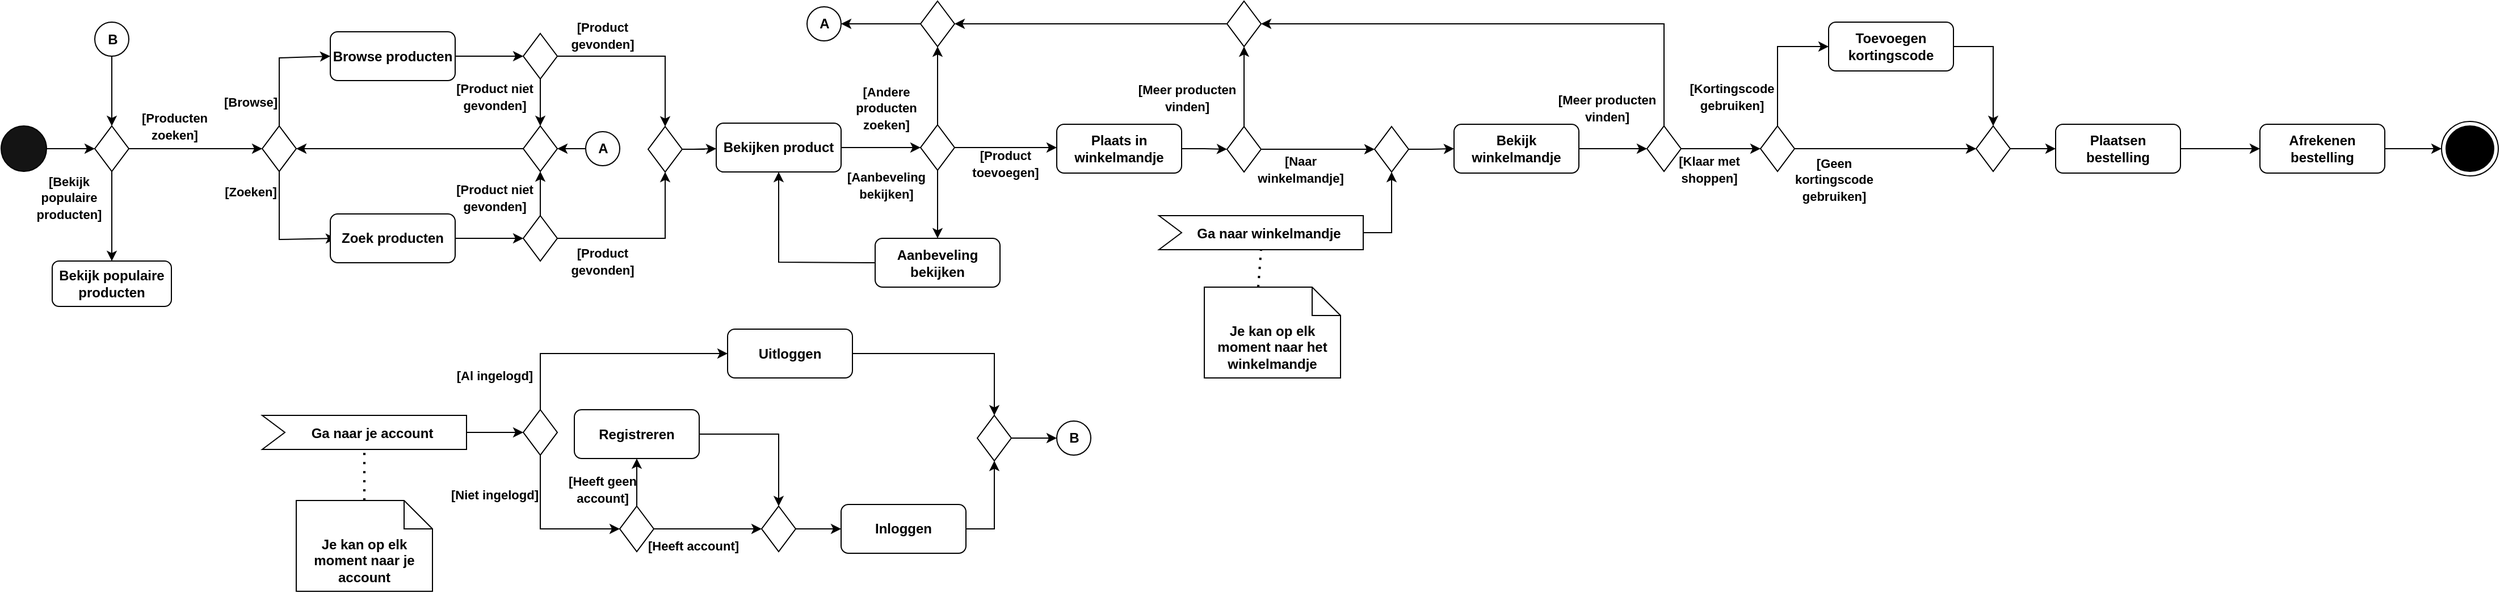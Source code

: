 <mxfile version="23.0.2" type="github">
  <diagram name="Page-1" id="_MTYcoZ_pEvMErZoWSPA">
    <mxGraphModel dx="2191" dy="533" grid="1" gridSize="10" guides="1" tooltips="1" connect="1" arrows="1" fold="1" page="1" pageScale="1" pageWidth="850" pageHeight="1100" math="0" shadow="0">
      <root>
        <mxCell id="0" />
        <mxCell id="1" parent="0" />
        <mxCell id="V4VUdm72Drd0ob-0342w-1" value="" style="ellipse;whiteSpace=wrap;html=1;fillColor=#141414;" parent="1" vertex="1">
          <mxGeometry x="-10" y="280" width="40" height="40" as="geometry" />
        </mxCell>
        <mxCell id="GLb_ZV9gbdRmgJeu4g5t-35" style="edgeStyle=orthogonalEdgeStyle;rounded=0;orthogonalLoop=1;jettySize=auto;html=1;entryX=0;entryY=0.5;entryDx=0;entryDy=0;exitX=1;exitY=0.5;exitDx=0;exitDy=0;" edge="1" parent="1" source="GLb_ZV9gbdRmgJeu4g5t-48" target="GLb_ZV9gbdRmgJeu4g5t-34">
          <mxGeometry relative="1" as="geometry">
            <mxPoint x="380.0" y="252.5" as="sourcePoint" />
          </mxGeometry>
        </mxCell>
        <mxCell id="GLb_ZV9gbdRmgJeu4g5t-37" style="edgeStyle=orthogonalEdgeStyle;rounded=0;orthogonalLoop=1;jettySize=auto;html=1;entryX=0;entryY=0.5;entryDx=0;entryDy=0;exitX=1;exitY=0.5;exitDx=0;exitDy=0;" edge="1" parent="1" source="GLb_ZV9gbdRmgJeu4g5t-50" target="GLb_ZV9gbdRmgJeu4g5t-36">
          <mxGeometry relative="1" as="geometry">
            <mxPoint x="370.0" y="352.5" as="sourcePoint" />
          </mxGeometry>
        </mxCell>
        <mxCell id="_5T-766lr0Drp5LMri0m-9" value="&lt;font style=&quot;font-size: 11px;&quot;&gt;&lt;b style=&quot;&quot;&gt;[Meer producten vinden]&lt;/b&gt;&lt;/font&gt;" style="text;html=1;strokeColor=none;fillColor=none;align=center;verticalAlign=middle;whiteSpace=wrap;rounded=0;" parent="1" vertex="1">
          <mxGeometry x="990" y="240" width="90" height="30" as="geometry" />
        </mxCell>
        <mxCell id="_5T-766lr0Drp5LMri0m-11" style="edgeStyle=orthogonalEdgeStyle;rounded=0;orthogonalLoop=1;jettySize=auto;html=1;exitX=0.5;exitY=1;exitDx=0;exitDy=0;" parent="1" source="_5T-766lr0Drp5LMri0m-9" target="_5T-766lr0Drp5LMri0m-9" edge="1">
          <mxGeometry relative="1" as="geometry" />
        </mxCell>
        <mxCell id="u_5VnhJYnHBc0XyjNgrF-17" value="" style="shape=stencil(TZDdDoMgDIWfhtsFYUt2O93P7ZI9AdEGSFAJdlPffkUat6QXPV/paYvQTb80EIJQ0ndCX4VSSuSQHxPeUEgBE66BweRMzGm/2GSiOyRo0Qw2l+sIyfeAkKi+8+cP1p3P2I8DPZhhQkKz8wivaNpsOpMlMYd9IFVRygtBQljKAlVB0SQY8A/pm5AXKuTIpz1gpLFpJc2d6iRL78r6zHr2HbrCNCMH3jq2PzIzU9F2d1bbvDvP1g3l/Kcb+QI=);whiteSpace=wrap;html=1;" parent="1" vertex="1">
          <mxGeometry x="40" y="470" width="120" height="120" as="geometry" />
        </mxCell>
        <mxCell id="GLb_ZV9gbdRmgJeu4g5t-146" style="edgeStyle=orthogonalEdgeStyle;rounded=0;orthogonalLoop=1;jettySize=auto;html=1;entryX=0.5;entryY=1;entryDx=0;entryDy=0;" edge="1" parent="1" source="GLb_ZV9gbdRmgJeu4g5t-12" target="GLb_ZV9gbdRmgJeu4g5t-145">
          <mxGeometry relative="1" as="geometry" />
        </mxCell>
        <mxCell id="GLb_ZV9gbdRmgJeu4g5t-12" value="&lt;font style=&quot;font-size: 12px;&quot;&gt;&lt;b&gt;Ga naar winkelmandje&lt;/b&gt;&lt;/font&gt;" style="html=1;shape=mxgraph.infographic.ribbonSimple;notch1=20;notch2=0;align=center;verticalAlign=middle;fontSize=14;fontStyle=0;fillColor=#FFFFFF;flipH=0;spacingRight=0;spacingLeft=14;whiteSpace=wrap;" vertex="1" parent="1">
          <mxGeometry x="1010" y="359" width="180" height="30" as="geometry" />
        </mxCell>
        <mxCell id="GLb_ZV9gbdRmgJeu4g5t-14" value="&lt;b&gt;Je kan op elk moment naar het winkelmandje&lt;/b&gt;" style="shape=note2;boundedLbl=1;whiteSpace=wrap;html=1;size=25;verticalAlign=top;align=center;" vertex="1" parent="1">
          <mxGeometry x="1050" y="422" width="120" height="80" as="geometry" />
        </mxCell>
        <mxCell id="GLb_ZV9gbdRmgJeu4g5t-21" value="&lt;font style=&quot;font-size: 11px;&quot;&gt;&lt;b style=&quot;&quot;&gt;[Bekijk populaire producten]&lt;/b&gt;&lt;/font&gt;" style="text;html=1;strokeColor=none;fillColor=none;align=center;verticalAlign=middle;whiteSpace=wrap;rounded=0;" vertex="1" parent="1">
          <mxGeometry x="10" y="327.5" width="80" height="30" as="geometry" />
        </mxCell>
        <mxCell id="GLb_ZV9gbdRmgJeu4g5t-22" value="&lt;font style=&quot;font-size: 11px;&quot;&gt;&lt;b&gt;[Producten zoeken]&lt;/b&gt;&lt;/font&gt;" style="text;html=1;strokeColor=none;fillColor=none;align=center;verticalAlign=middle;whiteSpace=wrap;rounded=0;" vertex="1" parent="1">
          <mxGeometry x="102.5" y="270" width="80" height="20" as="geometry" />
        </mxCell>
        <mxCell id="GLb_ZV9gbdRmgJeu4g5t-150" style="edgeStyle=orthogonalEdgeStyle;rounded=0;orthogonalLoop=1;jettySize=auto;html=1;" edge="1" parent="1" source="GLb_ZV9gbdRmgJeu4g5t-23">
          <mxGeometry relative="1" as="geometry">
            <mxPoint x="450" y="550" as="targetPoint" />
          </mxGeometry>
        </mxCell>
        <mxCell id="GLb_ZV9gbdRmgJeu4g5t-23" value="&lt;span style=&quot;font-size: 12px;&quot;&gt;&lt;b&gt;Ga naar je account&lt;/b&gt;&lt;br&gt;&lt;/span&gt;" style="html=1;shape=mxgraph.infographic.ribbonSimple;notch1=20;notch2=0;align=center;verticalAlign=middle;fontSize=14;fontStyle=0;fillColor=#FFFFFF;flipH=0;spacingRight=0;spacingLeft=14;whiteSpace=wrap;" vertex="1" parent="1">
          <mxGeometry x="220" y="535" width="180" height="30" as="geometry" />
        </mxCell>
        <mxCell id="GLb_ZV9gbdRmgJeu4g5t-24" value="&lt;b&gt;Je kan op elk moment naar je account&lt;/b&gt;" style="shape=note2;boundedLbl=1;whiteSpace=wrap;html=1;size=25;verticalAlign=top;align=center;" vertex="1" parent="1">
          <mxGeometry x="250" y="610" width="120" height="80" as="geometry" />
        </mxCell>
        <mxCell id="GLb_ZV9gbdRmgJeu4g5t-26" value="" style="rhombus;whiteSpace=wrap;html=1;" vertex="1" parent="1">
          <mxGeometry x="220" y="280" width="30" height="40" as="geometry" />
        </mxCell>
        <mxCell id="GLb_ZV9gbdRmgJeu4g5t-27" value="&lt;b&gt;Bekijk populaire producten&lt;/b&gt;" style="rounded=1;whiteSpace=wrap;html=1;" vertex="1" parent="1">
          <mxGeometry x="35" y="399" width="105" height="40" as="geometry" />
        </mxCell>
        <mxCell id="GLb_ZV9gbdRmgJeu4g5t-31" value="" style="endArrow=classic;html=1;rounded=0;exitX=0.5;exitY=0;exitDx=0;exitDy=0;entryX=0;entryY=0.5;entryDx=0;entryDy=0;" edge="1" parent="1" source="GLb_ZV9gbdRmgJeu4g5t-26" target="GLb_ZV9gbdRmgJeu4g5t-48">
          <mxGeometry width="50" height="50" relative="1" as="geometry">
            <mxPoint x="230" y="270" as="sourcePoint" />
            <mxPoint x="280.0" y="252.5" as="targetPoint" />
            <Array as="points">
              <mxPoint x="235" y="220" />
            </Array>
          </mxGeometry>
        </mxCell>
        <mxCell id="GLb_ZV9gbdRmgJeu4g5t-57" style="edgeStyle=orthogonalEdgeStyle;rounded=0;orthogonalLoop=1;jettySize=auto;html=1;entryX=0.5;entryY=0;entryDx=0;entryDy=0;" edge="1" parent="1" source="GLb_ZV9gbdRmgJeu4g5t-34" target="GLb_ZV9gbdRmgJeu4g5t-52">
          <mxGeometry relative="1" as="geometry" />
        </mxCell>
        <mxCell id="GLb_ZV9gbdRmgJeu4g5t-59" style="edgeStyle=orthogonalEdgeStyle;rounded=0;orthogonalLoop=1;jettySize=auto;html=1;entryX=0.5;entryY=0;entryDx=0;entryDy=0;" edge="1" parent="1" source="GLb_ZV9gbdRmgJeu4g5t-34" target="GLb_ZV9gbdRmgJeu4g5t-54">
          <mxGeometry relative="1" as="geometry" />
        </mxCell>
        <mxCell id="GLb_ZV9gbdRmgJeu4g5t-34" value="" style="rhombus;whiteSpace=wrap;html=1;" vertex="1" parent="1">
          <mxGeometry x="450" y="198.5" width="30" height="40" as="geometry" />
        </mxCell>
        <mxCell id="GLb_ZV9gbdRmgJeu4g5t-56" style="edgeStyle=orthogonalEdgeStyle;rounded=0;orthogonalLoop=1;jettySize=auto;html=1;entryX=0.5;entryY=1;entryDx=0;entryDy=0;" edge="1" parent="1" source="GLb_ZV9gbdRmgJeu4g5t-36" target="GLb_ZV9gbdRmgJeu4g5t-52">
          <mxGeometry relative="1" as="geometry" />
        </mxCell>
        <mxCell id="GLb_ZV9gbdRmgJeu4g5t-58" style="edgeStyle=orthogonalEdgeStyle;rounded=0;orthogonalLoop=1;jettySize=auto;html=1;entryX=0.5;entryY=1;entryDx=0;entryDy=0;" edge="1" parent="1" source="GLb_ZV9gbdRmgJeu4g5t-36" target="GLb_ZV9gbdRmgJeu4g5t-54">
          <mxGeometry relative="1" as="geometry" />
        </mxCell>
        <mxCell id="GLb_ZV9gbdRmgJeu4g5t-36" value="" style="rhombus;whiteSpace=wrap;html=1;" vertex="1" parent="1">
          <mxGeometry x="450" y="359" width="30" height="40" as="geometry" />
        </mxCell>
        <mxCell id="GLb_ZV9gbdRmgJeu4g5t-40" value="&lt;b style=&quot;&quot;&gt;&lt;font style=&quot;font-size: 11px;&quot;&gt;[Product gevonden]&lt;/font&gt;&lt;/b&gt;" style="text;html=1;strokeColor=none;fillColor=none;align=center;verticalAlign=middle;whiteSpace=wrap;rounded=0;" vertex="1" parent="1">
          <mxGeometry x="480" y="389" width="80" height="20" as="geometry" />
        </mxCell>
        <mxCell id="GLb_ZV9gbdRmgJeu4g5t-43" value="" style="endArrow=classic;html=1;rounded=0;exitX=0.5;exitY=1;exitDx=0;exitDy=0;entryX=0.045;entryY=0.5;entryDx=0;entryDy=0;entryPerimeter=0;" edge="1" parent="1" source="GLb_ZV9gbdRmgJeu4g5t-26" target="GLb_ZV9gbdRmgJeu4g5t-50">
          <mxGeometry width="50" height="50" relative="1" as="geometry">
            <mxPoint x="250" y="330" as="sourcePoint" />
            <mxPoint x="270.0" y="352.5" as="targetPoint" />
            <Array as="points">
              <mxPoint x="235" y="380" />
            </Array>
          </mxGeometry>
        </mxCell>
        <mxCell id="GLb_ZV9gbdRmgJeu4g5t-46" value="&lt;font style=&quot;font-size: 11px;&quot;&gt;&lt;b&gt;[Zoeken]&lt;/b&gt;&lt;/font&gt;" style="text;html=1;strokeColor=none;fillColor=none;align=center;verticalAlign=middle;whiteSpace=wrap;rounded=0;" vertex="1" parent="1">
          <mxGeometry x="170" y="327.5" width="80" height="20" as="geometry" />
        </mxCell>
        <mxCell id="GLb_ZV9gbdRmgJeu4g5t-47" value="&lt;font style=&quot;font-size: 11px;&quot;&gt;&lt;b&gt;[Browse]&lt;/b&gt;&lt;/font&gt;" style="text;html=1;strokeColor=none;fillColor=none;align=center;verticalAlign=middle;whiteSpace=wrap;rounded=0;" vertex="1" parent="1">
          <mxGeometry x="170" y="248.5" width="80" height="20" as="geometry" />
        </mxCell>
        <mxCell id="GLb_ZV9gbdRmgJeu4g5t-48" value="&lt;b&gt;Browse producten&lt;/b&gt;" style="rounded=1;whiteSpace=wrap;html=1;" vertex="1" parent="1">
          <mxGeometry x="280" y="197" width="110" height="43" as="geometry" />
        </mxCell>
        <mxCell id="GLb_ZV9gbdRmgJeu4g5t-50" value="&lt;b&gt;Zoek producten&lt;/b&gt;" style="rounded=1;whiteSpace=wrap;html=1;" vertex="1" parent="1">
          <mxGeometry x="280" y="357.5" width="110" height="43" as="geometry" />
        </mxCell>
        <mxCell id="GLb_ZV9gbdRmgJeu4g5t-64" style="edgeStyle=orthogonalEdgeStyle;rounded=0;orthogonalLoop=1;jettySize=auto;html=1;entryX=0;entryY=0.5;entryDx=0;entryDy=0;" edge="1" parent="1" source="GLb_ZV9gbdRmgJeu4g5t-52">
          <mxGeometry relative="1" as="geometry">
            <mxPoint x="620" y="300.0" as="targetPoint" />
          </mxGeometry>
        </mxCell>
        <mxCell id="GLb_ZV9gbdRmgJeu4g5t-52" value="" style="rhombus;whiteSpace=wrap;html=1;" vertex="1" parent="1">
          <mxGeometry x="560" y="280.5" width="30" height="40" as="geometry" />
        </mxCell>
        <mxCell id="GLb_ZV9gbdRmgJeu4g5t-60" style="edgeStyle=orthogonalEdgeStyle;rounded=0;orthogonalLoop=1;jettySize=auto;html=1;entryX=1;entryY=0.5;entryDx=0;entryDy=0;" edge="1" parent="1" source="GLb_ZV9gbdRmgJeu4g5t-54" target="GLb_ZV9gbdRmgJeu4g5t-26">
          <mxGeometry relative="1" as="geometry" />
        </mxCell>
        <mxCell id="GLb_ZV9gbdRmgJeu4g5t-54" value="" style="rhombus;whiteSpace=wrap;html=1;" vertex="1" parent="1">
          <mxGeometry x="450" y="280" width="30" height="40" as="geometry" />
        </mxCell>
        <mxCell id="GLb_ZV9gbdRmgJeu4g5t-55" value="&lt;b style=&quot;&quot;&gt;&lt;font style=&quot;font-size: 11px;&quot;&gt;[Product gevonden]&lt;/font&gt;&lt;/b&gt;" style="text;html=1;strokeColor=none;fillColor=none;align=center;verticalAlign=middle;whiteSpace=wrap;rounded=0;" vertex="1" parent="1">
          <mxGeometry x="480" y="190" width="80" height="20" as="geometry" />
        </mxCell>
        <mxCell id="GLb_ZV9gbdRmgJeu4g5t-61" value="&lt;font style=&quot;font-size: 11px;&quot;&gt;&lt;b&gt;[Product niet gevonden]&lt;/b&gt;&lt;/font&gt;" style="text;html=1;strokeColor=none;fillColor=none;align=center;verticalAlign=middle;whiteSpace=wrap;rounded=0;" vertex="1" parent="1">
          <mxGeometry x="385" y="243.5" width="80" height="20" as="geometry" />
        </mxCell>
        <mxCell id="GLb_ZV9gbdRmgJeu4g5t-62" value="&lt;font style=&quot;font-size: 11px;&quot;&gt;&lt;b&gt;[Product niet gevonden]&lt;/b&gt;&lt;/font&gt;" style="text;html=1;strokeColor=none;fillColor=none;align=center;verticalAlign=middle;whiteSpace=wrap;rounded=0;" vertex="1" parent="1">
          <mxGeometry x="385" y="332.5" width="80" height="20" as="geometry" />
        </mxCell>
        <mxCell id="GLb_ZV9gbdRmgJeu4g5t-65" style="edgeStyle=orthogonalEdgeStyle;rounded=0;orthogonalLoop=1;jettySize=auto;html=1;exitX=0.5;exitY=1;exitDx=0;exitDy=0;" edge="1" parent="1" source="GLb_ZV9gbdRmgJeu4g5t-61" target="GLb_ZV9gbdRmgJeu4g5t-61">
          <mxGeometry relative="1" as="geometry" />
        </mxCell>
        <mxCell id="GLb_ZV9gbdRmgJeu4g5t-66" value="" style="endArrow=classic;html=1;rounded=0;exitX=1;exitY=0.5;exitDx=0;exitDy=0;" edge="1" parent="1" source="V4VUdm72Drd0ob-0342w-1" target="u_5VnhJYnHBc0XyjNgrF-3">
          <mxGeometry width="50" height="50" relative="1" as="geometry">
            <mxPoint x="30" y="300" as="sourcePoint" />
            <mxPoint x="110" y="300" as="targetPoint" />
          </mxGeometry>
        </mxCell>
        <mxCell id="GLb_ZV9gbdRmgJeu4g5t-67" style="edgeStyle=orthogonalEdgeStyle;rounded=0;orthogonalLoop=1;jettySize=auto;html=1;exitX=1;exitY=0.5;exitDx=0;exitDy=0;entryX=0;entryY=0.5;entryDx=0;entryDy=0;" edge="1" parent="1" source="u_5VnhJYnHBc0XyjNgrF-3" target="GLb_ZV9gbdRmgJeu4g5t-26">
          <mxGeometry relative="1" as="geometry" />
        </mxCell>
        <mxCell id="u_5VnhJYnHBc0XyjNgrF-3" value="" style="rhombus;whiteSpace=wrap;html=1;" parent="1" vertex="1">
          <mxGeometry x="72.5" y="280" width="30" height="40" as="geometry" />
        </mxCell>
        <mxCell id="GLb_ZV9gbdRmgJeu4g5t-68" value="" style="endArrow=classic;html=1;rounded=0;exitX=0.5;exitY=1;exitDx=0;exitDy=0;entryX=0.5;entryY=0;entryDx=0;entryDy=0;" edge="1" parent="1" source="u_5VnhJYnHBc0XyjNgrF-3" target="GLb_ZV9gbdRmgJeu4g5t-27">
          <mxGeometry width="50" height="50" relative="1" as="geometry">
            <mxPoint x="100" y="370" as="sourcePoint" />
            <mxPoint x="150" y="320" as="targetPoint" />
          </mxGeometry>
        </mxCell>
        <mxCell id="GLb_ZV9gbdRmgJeu4g5t-73" style="edgeStyle=orthogonalEdgeStyle;rounded=0;orthogonalLoop=1;jettySize=auto;html=1;entryX=0;entryY=0.5;entryDx=0;entryDy=0;" edge="1" parent="1" source="GLb_ZV9gbdRmgJeu4g5t-72" target="GLb_ZV9gbdRmgJeu4g5t-74">
          <mxGeometry relative="1" as="geometry">
            <mxPoint x="760" y="299.0" as="targetPoint" />
          </mxGeometry>
        </mxCell>
        <mxCell id="GLb_ZV9gbdRmgJeu4g5t-72" value="&lt;b&gt;Bekijken product&lt;/b&gt;" style="rounded=1;whiteSpace=wrap;html=1;" vertex="1" parent="1">
          <mxGeometry x="620" y="277.5" width="110" height="43" as="geometry" />
        </mxCell>
        <mxCell id="GLb_ZV9gbdRmgJeu4g5t-79" style="edgeStyle=orthogonalEdgeStyle;rounded=0;orthogonalLoop=1;jettySize=auto;html=1;" edge="1" parent="1" source="GLb_ZV9gbdRmgJeu4g5t-74">
          <mxGeometry relative="1" as="geometry">
            <mxPoint x="920" y="299" as="targetPoint" />
          </mxGeometry>
        </mxCell>
        <mxCell id="GLb_ZV9gbdRmgJeu4g5t-80" style="edgeStyle=orthogonalEdgeStyle;rounded=0;orthogonalLoop=1;jettySize=auto;html=1;entryX=0.5;entryY=0;entryDx=0;entryDy=0;" edge="1" parent="1" source="GLb_ZV9gbdRmgJeu4g5t-74" target="GLb_ZV9gbdRmgJeu4g5t-82">
          <mxGeometry relative="1" as="geometry">
            <mxPoint x="815" y="390.0" as="targetPoint" />
          </mxGeometry>
        </mxCell>
        <mxCell id="GLb_ZV9gbdRmgJeu4g5t-96" style="edgeStyle=orthogonalEdgeStyle;rounded=0;orthogonalLoop=1;jettySize=auto;html=1;entryX=0.5;entryY=1;entryDx=0;entryDy=0;" edge="1" parent="1" source="GLb_ZV9gbdRmgJeu4g5t-74" target="GLb_ZV9gbdRmgJeu4g5t-93">
          <mxGeometry relative="1" as="geometry" />
        </mxCell>
        <mxCell id="GLb_ZV9gbdRmgJeu4g5t-74" value="" style="rhombus;whiteSpace=wrap;html=1;" vertex="1" parent="1">
          <mxGeometry x="800" y="279" width="30" height="40" as="geometry" />
        </mxCell>
        <mxCell id="GLb_ZV9gbdRmgJeu4g5t-77" style="edgeStyle=orthogonalEdgeStyle;rounded=0;orthogonalLoop=1;jettySize=auto;html=1;entryX=1;entryY=0.5;entryDx=0;entryDy=0;" edge="1" parent="1" source="GLb_ZV9gbdRmgJeu4g5t-76" target="GLb_ZV9gbdRmgJeu4g5t-54">
          <mxGeometry relative="1" as="geometry" />
        </mxCell>
        <mxCell id="GLb_ZV9gbdRmgJeu4g5t-76" value="&lt;b&gt;A&lt;/b&gt;" style="ellipse;html=1;" vertex="1" parent="1">
          <mxGeometry x="505" y="285" width="30" height="30" as="geometry" />
        </mxCell>
        <mxCell id="GLb_ZV9gbdRmgJeu4g5t-78" value="&lt;b&gt;A&lt;/b&gt;" style="ellipse;html=1;" vertex="1" parent="1">
          <mxGeometry x="700" y="175" width="30" height="30" as="geometry" />
        </mxCell>
        <mxCell id="GLb_ZV9gbdRmgJeu4g5t-81" value="&lt;b style=&quot;&quot;&gt;&lt;font style=&quot;font-size: 11px;&quot;&gt;[Aanbeveling bekijken]&lt;/font&gt;&lt;/b&gt;" style="text;html=1;strokeColor=none;fillColor=none;align=center;verticalAlign=middle;whiteSpace=wrap;rounded=0;" vertex="1" parent="1">
          <mxGeometry x="730" y="321.5" width="80" height="20" as="geometry" />
        </mxCell>
        <mxCell id="GLb_ZV9gbdRmgJeu4g5t-82" value="&lt;b&gt;Aanbeveling bekijken&lt;/b&gt;" style="rounded=1;whiteSpace=wrap;html=1;" vertex="1" parent="1">
          <mxGeometry x="760" y="379" width="110" height="43" as="geometry" />
        </mxCell>
        <mxCell id="GLb_ZV9gbdRmgJeu4g5t-86" value="" style="endArrow=classic;html=1;rounded=0;exitX=0;exitY=0.5;exitDx=0;exitDy=0;entryX=0.5;entryY=1;entryDx=0;entryDy=0;" edge="1" parent="1" source="GLb_ZV9gbdRmgJeu4g5t-82" target="GLb_ZV9gbdRmgJeu4g5t-72">
          <mxGeometry width="50" height="50" relative="1" as="geometry">
            <mxPoint x="640" y="410" as="sourcePoint" />
            <mxPoint x="690" y="360" as="targetPoint" />
            <Array as="points">
              <mxPoint x="675" y="400" />
            </Array>
          </mxGeometry>
        </mxCell>
        <mxCell id="GLb_ZV9gbdRmgJeu4g5t-88" value="&lt;b style=&quot;&quot;&gt;&lt;font style=&quot;font-size: 11px;&quot;&gt;[Andere producten zoeken]&lt;/font&gt;&lt;/b&gt;" style="text;html=1;strokeColor=none;fillColor=none;align=center;verticalAlign=middle;whiteSpace=wrap;rounded=0;" vertex="1" parent="1">
          <mxGeometry x="730" y="254" width="80" height="20" as="geometry" />
        </mxCell>
        <mxCell id="GLb_ZV9gbdRmgJeu4g5t-91" value="&lt;b style=&quot;&quot;&gt;&lt;font style=&quot;font-size: 11px;&quot;&gt;[Product toevoegen]&lt;/font&gt;&lt;/b&gt;" style="text;html=1;strokeColor=none;fillColor=none;align=center;verticalAlign=middle;whiteSpace=wrap;rounded=0;" vertex="1" parent="1">
          <mxGeometry x="830" y="297.5" width="90" height="30" as="geometry" />
        </mxCell>
        <mxCell id="GLb_ZV9gbdRmgJeu4g5t-92" value="&lt;b&gt;Plaats in winkelmandje&lt;/b&gt;" style="rounded=1;whiteSpace=wrap;html=1;" vertex="1" parent="1">
          <mxGeometry x="920" y="278.5" width="110" height="43" as="geometry" />
        </mxCell>
        <mxCell id="GLb_ZV9gbdRmgJeu4g5t-97" style="edgeStyle=orthogonalEdgeStyle;rounded=0;orthogonalLoop=1;jettySize=auto;html=1;entryX=1;entryY=0.5;entryDx=0;entryDy=0;" edge="1" parent="1" source="GLb_ZV9gbdRmgJeu4g5t-93" target="GLb_ZV9gbdRmgJeu4g5t-78">
          <mxGeometry relative="1" as="geometry" />
        </mxCell>
        <mxCell id="GLb_ZV9gbdRmgJeu4g5t-93" value="" style="rhombus;whiteSpace=wrap;html=1;" vertex="1" parent="1">
          <mxGeometry x="800" y="170" width="30" height="40" as="geometry" />
        </mxCell>
        <mxCell id="GLb_ZV9gbdRmgJeu4g5t-109" style="edgeStyle=orthogonalEdgeStyle;rounded=0;orthogonalLoop=1;jettySize=auto;html=1;entryX=0.5;entryY=1;entryDx=0;entryDy=0;" edge="1" parent="1" source="GLb_ZV9gbdRmgJeu4g5t-99" target="GLb_ZV9gbdRmgJeu4g5t-107">
          <mxGeometry relative="1" as="geometry" />
        </mxCell>
        <mxCell id="GLb_ZV9gbdRmgJeu4g5t-102" value="&lt;font style=&quot;font-size: 11px;&quot;&gt;&lt;b style=&quot;&quot;&gt;[Naar winkelmandje]&lt;/b&gt;&lt;/font&gt;" style="text;html=1;strokeColor=none;fillColor=none;align=center;verticalAlign=middle;whiteSpace=wrap;rounded=0;" vertex="1" parent="1">
          <mxGeometry x="1090" y="302.5" width="90" height="30" as="geometry" />
        </mxCell>
        <mxCell id="GLb_ZV9gbdRmgJeu4g5t-111" style="edgeStyle=orthogonalEdgeStyle;rounded=0;orthogonalLoop=1;jettySize=auto;html=1;entryX=0;entryY=0.5;entryDx=0;entryDy=0;" edge="1" parent="1" source="GLb_ZV9gbdRmgJeu4g5t-105" target="GLb_ZV9gbdRmgJeu4g5t-112">
          <mxGeometry relative="1" as="geometry">
            <mxPoint x="1360" y="300.5" as="targetPoint" />
            <Array as="points">
              <mxPoint x="1360" y="301" />
            </Array>
          </mxGeometry>
        </mxCell>
        <mxCell id="GLb_ZV9gbdRmgJeu4g5t-105" value="&lt;b&gt;Bekijk winkelmandje&lt;/b&gt;" style="rounded=1;whiteSpace=wrap;html=1;" vertex="1" parent="1">
          <mxGeometry x="1270" y="278.5" width="110" height="43" as="geometry" />
        </mxCell>
        <mxCell id="GLb_ZV9gbdRmgJeu4g5t-110" style="edgeStyle=orthogonalEdgeStyle;rounded=0;orthogonalLoop=1;jettySize=auto;html=1;entryX=1;entryY=0.5;entryDx=0;entryDy=0;" edge="1" parent="1" source="GLb_ZV9gbdRmgJeu4g5t-107" target="GLb_ZV9gbdRmgJeu4g5t-93">
          <mxGeometry relative="1" as="geometry" />
        </mxCell>
        <mxCell id="GLb_ZV9gbdRmgJeu4g5t-107" value="" style="rhombus;whiteSpace=wrap;html=1;" vertex="1" parent="1">
          <mxGeometry x="1070" y="170" width="30" height="40" as="geometry" />
        </mxCell>
        <mxCell id="GLb_ZV9gbdRmgJeu4g5t-142" style="edgeStyle=orthogonalEdgeStyle;rounded=0;orthogonalLoop=1;jettySize=auto;html=1;entryX=0;entryY=0.5;entryDx=0;entryDy=0;" edge="1" parent="1" source="GLb_ZV9gbdRmgJeu4g5t-112" target="GLb_ZV9gbdRmgJeu4g5t-121">
          <mxGeometry relative="1" as="geometry" />
        </mxCell>
        <mxCell id="GLb_ZV9gbdRmgJeu4g5t-143" style="edgeStyle=orthogonalEdgeStyle;rounded=0;orthogonalLoop=1;jettySize=auto;html=1;entryX=1;entryY=0.5;entryDx=0;entryDy=0;" edge="1" parent="1" source="GLb_ZV9gbdRmgJeu4g5t-112" target="GLb_ZV9gbdRmgJeu4g5t-107">
          <mxGeometry relative="1" as="geometry">
            <Array as="points">
              <mxPoint x="1455" y="190" />
            </Array>
          </mxGeometry>
        </mxCell>
        <mxCell id="GLb_ZV9gbdRmgJeu4g5t-112" value="" style="rhombus;whiteSpace=wrap;html=1;" vertex="1" parent="1">
          <mxGeometry x="1440" y="280" width="30" height="40" as="geometry" />
        </mxCell>
        <mxCell id="GLb_ZV9gbdRmgJeu4g5t-115" value="&lt;font style=&quot;font-size: 11px;&quot;&gt;&lt;b style=&quot;&quot;&gt;[Meer producten vinden]&lt;/b&gt;&lt;/font&gt;" style="text;html=1;strokeColor=none;fillColor=none;align=center;verticalAlign=middle;whiteSpace=wrap;rounded=0;" vertex="1" parent="1">
          <mxGeometry x="1360" y="249" width="90" height="30" as="geometry" />
        </mxCell>
        <mxCell id="GLb_ZV9gbdRmgJeu4g5t-117" value="&lt;font style=&quot;font-size: 11px;&quot;&gt;&lt;b style=&quot;&quot;&gt;[Klaar met shoppen]&lt;/b&gt;&lt;/font&gt;" style="text;html=1;strokeColor=none;fillColor=none;align=center;verticalAlign=middle;whiteSpace=wrap;rounded=0;" vertex="1" parent="1">
          <mxGeometry x="1450" y="302.5" width="90" height="30" as="geometry" />
        </mxCell>
        <mxCell id="GLb_ZV9gbdRmgJeu4g5t-128" style="edgeStyle=orthogonalEdgeStyle;rounded=0;orthogonalLoop=1;jettySize=auto;html=1;entryX=0;entryY=0.5;entryDx=0;entryDy=0;" edge="1" parent="1" source="GLb_ZV9gbdRmgJeu4g5t-121" target="GLb_ZV9gbdRmgJeu4g5t-127">
          <mxGeometry relative="1" as="geometry" />
        </mxCell>
        <mxCell id="GLb_ZV9gbdRmgJeu4g5t-149" style="edgeStyle=orthogonalEdgeStyle;rounded=0;orthogonalLoop=1;jettySize=auto;html=1;entryX=0;entryY=0.5;entryDx=0;entryDy=0;" edge="1" parent="1" source="GLb_ZV9gbdRmgJeu4g5t-121" target="GLb_ZV9gbdRmgJeu4g5t-124">
          <mxGeometry relative="1" as="geometry">
            <Array as="points">
              <mxPoint x="1555" y="210" />
            </Array>
          </mxGeometry>
        </mxCell>
        <mxCell id="GLb_ZV9gbdRmgJeu4g5t-121" value="" style="rhombus;whiteSpace=wrap;html=1;" vertex="1" parent="1">
          <mxGeometry x="1540" y="280" width="30" height="40" as="geometry" />
        </mxCell>
        <mxCell id="GLb_ZV9gbdRmgJeu4g5t-126" style="edgeStyle=orthogonalEdgeStyle;rounded=0;orthogonalLoop=1;jettySize=auto;html=1;entryX=0.5;entryY=0;entryDx=0;entryDy=0;" edge="1" parent="1" source="GLb_ZV9gbdRmgJeu4g5t-124" target="GLb_ZV9gbdRmgJeu4g5t-127">
          <mxGeometry relative="1" as="geometry">
            <mxPoint x="1720" y="200" as="targetPoint" />
          </mxGeometry>
        </mxCell>
        <mxCell id="GLb_ZV9gbdRmgJeu4g5t-124" value="&lt;b&gt;Toevoegen kortingscode&lt;/b&gt;" style="rounded=1;whiteSpace=wrap;html=1;" vertex="1" parent="1">
          <mxGeometry x="1600" y="188.5" width="110" height="43" as="geometry" />
        </mxCell>
        <mxCell id="GLb_ZV9gbdRmgJeu4g5t-133" style="edgeStyle=orthogonalEdgeStyle;rounded=0;orthogonalLoop=1;jettySize=auto;html=1;entryX=0;entryY=0.5;entryDx=0;entryDy=0;" edge="1" parent="1" source="GLb_ZV9gbdRmgJeu4g5t-127" target="GLb_ZV9gbdRmgJeu4g5t-132">
          <mxGeometry relative="1" as="geometry" />
        </mxCell>
        <mxCell id="GLb_ZV9gbdRmgJeu4g5t-127" value="" style="rhombus;whiteSpace=wrap;html=1;" vertex="1" parent="1">
          <mxGeometry x="1730" y="280" width="30" height="40" as="geometry" />
        </mxCell>
        <mxCell id="GLb_ZV9gbdRmgJeu4g5t-129" value="&lt;font style=&quot;font-size: 11px;&quot;&gt;&lt;b style=&quot;&quot;&gt;[Kortingscode gebruiken]&lt;/b&gt;&lt;/font&gt;" style="text;html=1;strokeColor=none;fillColor=none;align=center;verticalAlign=middle;whiteSpace=wrap;rounded=0;" vertex="1" parent="1">
          <mxGeometry x="1470" y="238.5" width="90" height="30" as="geometry" />
        </mxCell>
        <mxCell id="GLb_ZV9gbdRmgJeu4g5t-130" value="&lt;font style=&quot;font-size: 11px;&quot;&gt;&lt;b style=&quot;&quot;&gt;[Geen kortingscode gebruiken]&lt;/b&gt;&lt;/font&gt;" style="text;html=1;strokeColor=none;fillColor=none;align=center;verticalAlign=middle;whiteSpace=wrap;rounded=0;" vertex="1" parent="1">
          <mxGeometry x="1560" y="311.5" width="90" height="30" as="geometry" />
        </mxCell>
        <mxCell id="GLb_ZV9gbdRmgJeu4g5t-136" style="edgeStyle=orthogonalEdgeStyle;rounded=0;orthogonalLoop=1;jettySize=auto;html=1;entryX=0;entryY=0.5;entryDx=0;entryDy=0;" edge="1" parent="1" source="GLb_ZV9gbdRmgJeu4g5t-132" target="GLb_ZV9gbdRmgJeu4g5t-134">
          <mxGeometry relative="1" as="geometry" />
        </mxCell>
        <mxCell id="GLb_ZV9gbdRmgJeu4g5t-132" value="&lt;b&gt;Plaatsen bestelling&lt;/b&gt;" style="rounded=1;whiteSpace=wrap;html=1;" vertex="1" parent="1">
          <mxGeometry x="1800" y="278.5" width="110" height="43" as="geometry" />
        </mxCell>
        <mxCell id="GLb_ZV9gbdRmgJeu4g5t-180" style="edgeStyle=orthogonalEdgeStyle;rounded=0;orthogonalLoop=1;jettySize=auto;html=1;entryX=0;entryY=0.5;entryDx=0;entryDy=0;" edge="1" parent="1" source="GLb_ZV9gbdRmgJeu4g5t-134" target="GLb_ZV9gbdRmgJeu4g5t-179">
          <mxGeometry relative="1" as="geometry" />
        </mxCell>
        <mxCell id="GLb_ZV9gbdRmgJeu4g5t-134" value="&lt;b&gt;Afrekenen bestelling&lt;/b&gt;" style="rounded=1;whiteSpace=wrap;html=1;" vertex="1" parent="1">
          <mxGeometry x="1980" y="278.5" width="110" height="43" as="geometry" />
        </mxCell>
        <mxCell id="GLb_ZV9gbdRmgJeu4g5t-137" value="" style="endArrow=none;dashed=1;html=1;dashPattern=1 3;strokeWidth=2;rounded=0;entryX=0;entryY=0;entryDx=90;entryDy=30;entryPerimeter=0;exitX=0;exitY=0;exitDx=47.5;exitDy=0;exitPerimeter=0;" edge="1" parent="1" source="GLb_ZV9gbdRmgJeu4g5t-14" target="GLb_ZV9gbdRmgJeu4g5t-12">
          <mxGeometry width="50" height="50" relative="1" as="geometry">
            <mxPoint x="920" y="480" as="sourcePoint" />
            <mxPoint x="970" y="430" as="targetPoint" />
          </mxGeometry>
        </mxCell>
        <mxCell id="GLb_ZV9gbdRmgJeu4g5t-139" value="" style="edgeStyle=orthogonalEdgeStyle;rounded=0;orthogonalLoop=1;jettySize=auto;html=1;" edge="1" parent="1" source="GLb_ZV9gbdRmgJeu4g5t-92" target="GLb_ZV9gbdRmgJeu4g5t-99">
          <mxGeometry relative="1" as="geometry">
            <mxPoint x="1090" y="300" as="targetPoint" />
            <mxPoint x="1030" y="300" as="sourcePoint" />
          </mxGeometry>
        </mxCell>
        <mxCell id="GLb_ZV9gbdRmgJeu4g5t-144" style="edgeStyle=orthogonalEdgeStyle;rounded=0;orthogonalLoop=1;jettySize=auto;html=1;" edge="1" parent="1" source="GLb_ZV9gbdRmgJeu4g5t-99">
          <mxGeometry relative="1" as="geometry">
            <mxPoint x="1200" y="300.5" as="targetPoint" />
          </mxGeometry>
        </mxCell>
        <mxCell id="GLb_ZV9gbdRmgJeu4g5t-99" value="" style="rhombus;whiteSpace=wrap;html=1;" vertex="1" parent="1">
          <mxGeometry x="1070" y="280.5" width="30" height="40" as="geometry" />
        </mxCell>
        <mxCell id="GLb_ZV9gbdRmgJeu4g5t-148" style="edgeStyle=orthogonalEdgeStyle;rounded=0;orthogonalLoop=1;jettySize=auto;html=1;entryX=0;entryY=0.5;entryDx=0;entryDy=0;" edge="1" parent="1" source="GLb_ZV9gbdRmgJeu4g5t-145" target="GLb_ZV9gbdRmgJeu4g5t-105">
          <mxGeometry relative="1" as="geometry" />
        </mxCell>
        <mxCell id="GLb_ZV9gbdRmgJeu4g5t-145" value="" style="rhombus;whiteSpace=wrap;html=1;" vertex="1" parent="1">
          <mxGeometry x="1200" y="280.5" width="30" height="40" as="geometry" />
        </mxCell>
        <mxCell id="GLb_ZV9gbdRmgJeu4g5t-155" style="edgeStyle=orthogonalEdgeStyle;rounded=0;orthogonalLoop=1;jettySize=auto;html=1;entryX=0;entryY=0.5;entryDx=0;entryDy=0;" edge="1" parent="1" source="GLb_ZV9gbdRmgJeu4g5t-151" target="GLb_ZV9gbdRmgJeu4g5t-153">
          <mxGeometry relative="1" as="geometry">
            <Array as="points">
              <mxPoint x="465" y="480" />
            </Array>
          </mxGeometry>
        </mxCell>
        <mxCell id="GLb_ZV9gbdRmgJeu4g5t-159" style="edgeStyle=orthogonalEdgeStyle;rounded=0;orthogonalLoop=1;jettySize=auto;html=1;entryX=0;entryY=0.5;entryDx=0;entryDy=0;" edge="1" parent="1" source="GLb_ZV9gbdRmgJeu4g5t-151" target="GLb_ZV9gbdRmgJeu4g5t-158">
          <mxGeometry relative="1" as="geometry">
            <Array as="points">
              <mxPoint x="465" y="635" />
            </Array>
          </mxGeometry>
        </mxCell>
        <mxCell id="GLb_ZV9gbdRmgJeu4g5t-151" value="" style="rhombus;whiteSpace=wrap;html=1;" vertex="1" parent="1">
          <mxGeometry x="450" y="530" width="30" height="40" as="geometry" />
        </mxCell>
        <mxCell id="GLb_ZV9gbdRmgJeu4g5t-173" style="edgeStyle=orthogonalEdgeStyle;rounded=0;orthogonalLoop=1;jettySize=auto;html=1;entryX=0.5;entryY=0;entryDx=0;entryDy=0;" edge="1" parent="1" source="GLb_ZV9gbdRmgJeu4g5t-153" target="GLb_ZV9gbdRmgJeu4g5t-170">
          <mxGeometry relative="1" as="geometry" />
        </mxCell>
        <mxCell id="GLb_ZV9gbdRmgJeu4g5t-153" value="Uitloggen" style="rounded=1;whiteSpace=wrap;html=1;fontStyle=1" vertex="1" parent="1">
          <mxGeometry x="630" y="459" width="110" height="43" as="geometry" />
        </mxCell>
        <mxCell id="GLb_ZV9gbdRmgJeu4g5t-156" value="&lt;b style=&quot;&quot;&gt;&lt;font style=&quot;font-size: 11px;&quot;&gt;[Al ingelogd]&lt;/font&gt;&lt;/b&gt;" style="text;html=1;strokeColor=none;fillColor=none;align=center;verticalAlign=middle;whiteSpace=wrap;rounded=0;" vertex="1" parent="1">
          <mxGeometry x="385" y="490" width="80" height="20" as="geometry" />
        </mxCell>
        <mxCell id="GLb_ZV9gbdRmgJeu4g5t-157" value="&lt;font style=&quot;font-size: 11px;&quot;&gt;&lt;b&gt;[Niet ingelogd]&lt;/b&gt;&lt;/font&gt;" style="text;html=1;strokeColor=none;fillColor=none;align=center;verticalAlign=middle;whiteSpace=wrap;rounded=0;" vertex="1" parent="1">
          <mxGeometry x="385" y="595" width="80" height="20" as="geometry" />
        </mxCell>
        <mxCell id="GLb_ZV9gbdRmgJeu4g5t-161" style="edgeStyle=orthogonalEdgeStyle;rounded=0;orthogonalLoop=1;jettySize=auto;html=1;entryX=0.5;entryY=1;entryDx=0;entryDy=0;" edge="1" parent="1" source="GLb_ZV9gbdRmgJeu4g5t-158" target="GLb_ZV9gbdRmgJeu4g5t-160">
          <mxGeometry relative="1" as="geometry" />
        </mxCell>
        <mxCell id="GLb_ZV9gbdRmgJeu4g5t-162" style="edgeStyle=orthogonalEdgeStyle;rounded=0;orthogonalLoop=1;jettySize=auto;html=1;entryX=0;entryY=0.5;entryDx=0;entryDy=0;" edge="1" parent="1" source="GLb_ZV9gbdRmgJeu4g5t-158" target="GLb_ZV9gbdRmgJeu4g5t-167">
          <mxGeometry relative="1" as="geometry">
            <mxPoint x="630" y="635" as="targetPoint" />
          </mxGeometry>
        </mxCell>
        <mxCell id="GLb_ZV9gbdRmgJeu4g5t-158" value="" style="rhombus;whiteSpace=wrap;html=1;" vertex="1" parent="1">
          <mxGeometry x="535" y="615" width="30" height="40" as="geometry" />
        </mxCell>
        <mxCell id="GLb_ZV9gbdRmgJeu4g5t-166" style="edgeStyle=orthogonalEdgeStyle;rounded=0;orthogonalLoop=1;jettySize=auto;html=1;entryX=0.5;entryY=0;entryDx=0;entryDy=0;" edge="1" parent="1" source="GLb_ZV9gbdRmgJeu4g5t-160" target="GLb_ZV9gbdRmgJeu4g5t-167">
          <mxGeometry relative="1" as="geometry">
            <mxPoint x="680" y="600" as="targetPoint" />
          </mxGeometry>
        </mxCell>
        <mxCell id="GLb_ZV9gbdRmgJeu4g5t-160" value="&lt;b&gt;Registreren&lt;/b&gt;" style="rounded=1;whiteSpace=wrap;html=1;" vertex="1" parent="1">
          <mxGeometry x="495" y="530" width="110" height="43" as="geometry" />
        </mxCell>
        <mxCell id="GLb_ZV9gbdRmgJeu4g5t-172" style="edgeStyle=orthogonalEdgeStyle;rounded=0;orthogonalLoop=1;jettySize=auto;html=1;entryX=0.5;entryY=1;entryDx=0;entryDy=0;" edge="1" parent="1" source="GLb_ZV9gbdRmgJeu4g5t-163" target="GLb_ZV9gbdRmgJeu4g5t-170">
          <mxGeometry relative="1" as="geometry" />
        </mxCell>
        <mxCell id="GLb_ZV9gbdRmgJeu4g5t-163" value="&lt;b&gt;Inloggen&lt;/b&gt;" style="rounded=1;whiteSpace=wrap;html=1;" vertex="1" parent="1">
          <mxGeometry x="730" y="613.5" width="110" height="43" as="geometry" />
        </mxCell>
        <mxCell id="GLb_ZV9gbdRmgJeu4g5t-164" value="&lt;font style=&quot;font-size: 11px;&quot;&gt;[Heeft geen &lt;br&gt;account]&lt;/font&gt;" style="text;html=1;strokeColor=none;fillColor=none;align=center;verticalAlign=middle;whiteSpace=wrap;rounded=0;fontStyle=1" vertex="1" parent="1">
          <mxGeometry x="480" y="590" width="80" height="20" as="geometry" />
        </mxCell>
        <mxCell id="GLb_ZV9gbdRmgJeu4g5t-165" value="&lt;font style=&quot;font-size: 11px;&quot;&gt;&lt;b&gt;[Heeft&amp;nbsp;account]&lt;/b&gt;&lt;/font&gt;" style="text;html=1;strokeColor=none;fillColor=none;align=center;verticalAlign=middle;whiteSpace=wrap;rounded=0;" vertex="1" parent="1">
          <mxGeometry x="560" y="640" width="80" height="20" as="geometry" />
        </mxCell>
        <mxCell id="GLb_ZV9gbdRmgJeu4g5t-168" style="edgeStyle=orthogonalEdgeStyle;rounded=0;orthogonalLoop=1;jettySize=auto;html=1;entryX=0;entryY=0.5;entryDx=0;entryDy=0;" edge="1" parent="1" source="GLb_ZV9gbdRmgJeu4g5t-167" target="GLb_ZV9gbdRmgJeu4g5t-163">
          <mxGeometry relative="1" as="geometry" />
        </mxCell>
        <mxCell id="GLb_ZV9gbdRmgJeu4g5t-167" value="" style="rhombus;whiteSpace=wrap;html=1;" vertex="1" parent="1">
          <mxGeometry x="660" y="615" width="30" height="40" as="geometry" />
        </mxCell>
        <mxCell id="GLb_ZV9gbdRmgJeu4g5t-174" style="edgeStyle=orthogonalEdgeStyle;rounded=0;orthogonalLoop=1;jettySize=auto;html=1;" edge="1" parent="1" source="GLb_ZV9gbdRmgJeu4g5t-170">
          <mxGeometry relative="1" as="geometry">
            <mxPoint x="920" y="555" as="targetPoint" />
          </mxGeometry>
        </mxCell>
        <mxCell id="GLb_ZV9gbdRmgJeu4g5t-170" value="" style="rhombus;whiteSpace=wrap;html=1;" vertex="1" parent="1">
          <mxGeometry x="850" y="535" width="30" height="40" as="geometry" />
        </mxCell>
        <mxCell id="GLb_ZV9gbdRmgJeu4g5t-175" value="&lt;b&gt;B&lt;/b&gt;" style="ellipse;html=1;" vertex="1" parent="1">
          <mxGeometry x="920" y="540" width="30" height="30" as="geometry" />
        </mxCell>
        <mxCell id="GLb_ZV9gbdRmgJeu4g5t-177" style="edgeStyle=orthogonalEdgeStyle;rounded=0;orthogonalLoop=1;jettySize=auto;html=1;entryX=0.5;entryY=0;entryDx=0;entryDy=0;" edge="1" parent="1" source="GLb_ZV9gbdRmgJeu4g5t-176" target="u_5VnhJYnHBc0XyjNgrF-3">
          <mxGeometry relative="1" as="geometry" />
        </mxCell>
        <mxCell id="GLb_ZV9gbdRmgJeu4g5t-176" value="&lt;b&gt;B&lt;/b&gt;" style="ellipse;html=1;" vertex="1" parent="1">
          <mxGeometry x="72.5" y="188.5" width="30" height="30" as="geometry" />
        </mxCell>
        <mxCell id="GLb_ZV9gbdRmgJeu4g5t-178" value="" style="endArrow=none;dashed=1;html=1;dashPattern=1 3;strokeWidth=2;rounded=0;entryX=0;entryY=0;entryDx=90;entryDy=30;entryPerimeter=0;exitX=0.5;exitY=0;exitDx=0;exitDy=0;exitPerimeter=0;" edge="1" parent="1" source="GLb_ZV9gbdRmgJeu4g5t-24" target="GLb_ZV9gbdRmgJeu4g5t-23">
          <mxGeometry width="50" height="50" relative="1" as="geometry">
            <mxPoint x="140" y="680" as="sourcePoint" />
            <mxPoint x="190" y="630" as="targetPoint" />
          </mxGeometry>
        </mxCell>
        <mxCell id="GLb_ZV9gbdRmgJeu4g5t-179" value="" style="ellipse;html=1;shape=endState;fillColor=strokeColor;" vertex="1" parent="1">
          <mxGeometry x="2140" y="276" width="50" height="48" as="geometry" />
        </mxCell>
      </root>
    </mxGraphModel>
  </diagram>
</mxfile>
